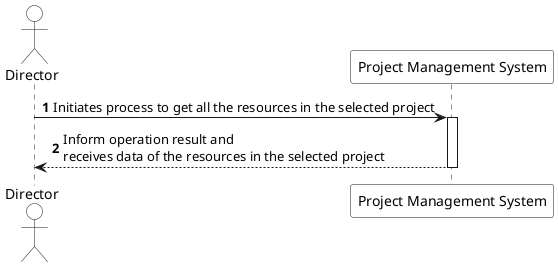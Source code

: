 @startuml
autonumber
actor "Director" as actor #FFFFFF
participant "Project Management System" as PMS #FFFFFF
actor -> PMS : Initiates process to get all the resources in the selected project
activate PMS
PMS --> actor : Inform operation result and \nreceives data of the resources in the selected project
deactivate actor
deactivate PMS

@enduml
